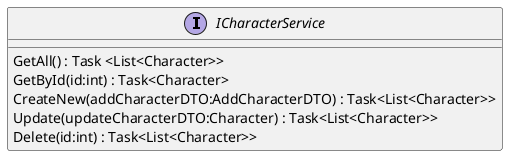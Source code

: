@startuml
interface ICharacterService {
    GetAll() : Task <List<Character>>
    GetById(id:int) : Task<Character>
    CreateNew(addCharacterDTO:AddCharacterDTO) : Task<List<Character>>
    Update(updateCharacterDTO:Character) : Task<List<Character>>
    Delete(id:int) : Task<List<Character>>
}
@enduml
